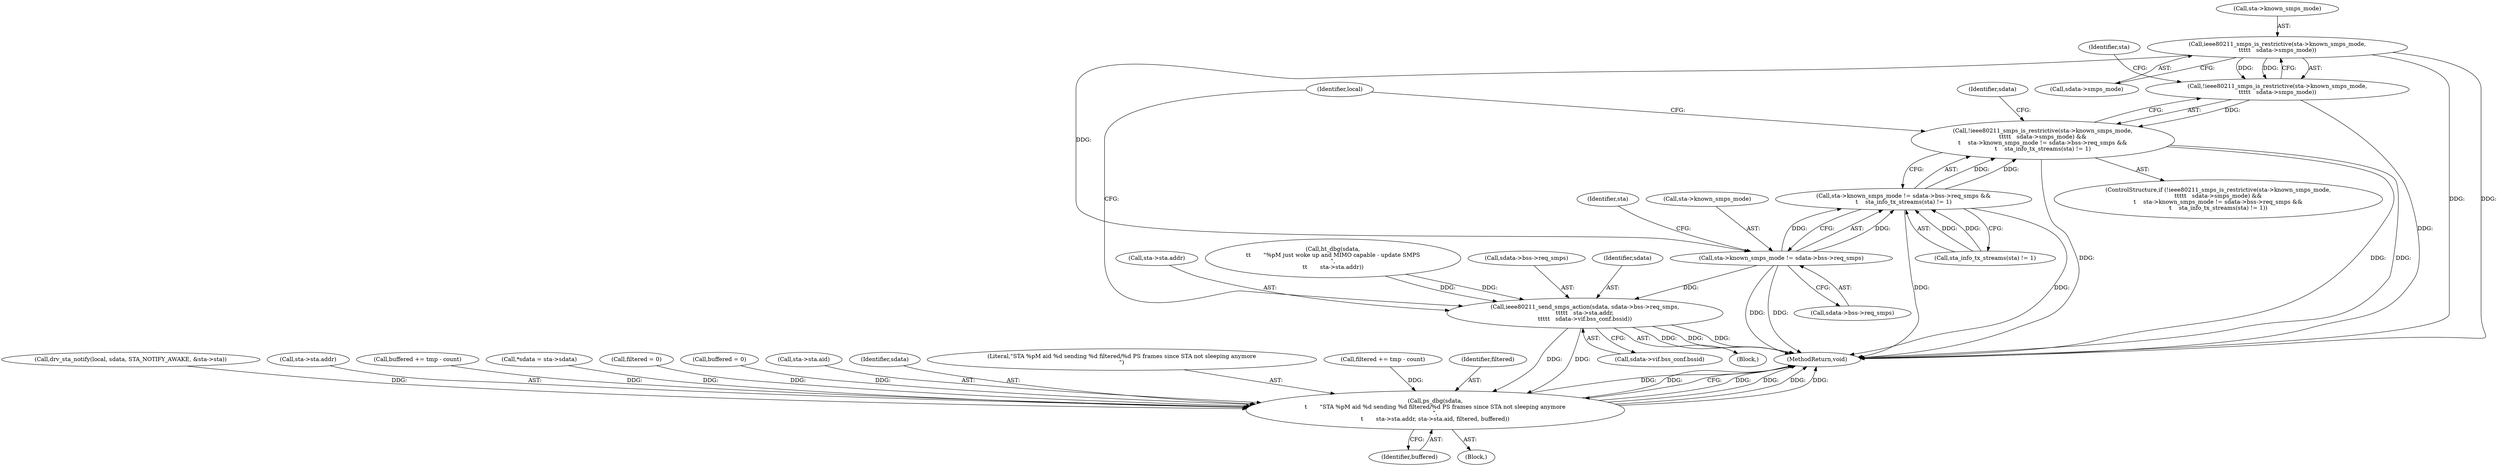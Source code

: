 digraph "0_linux_1d147bfa64293b2723c4fec50922168658e613ba@pointer" {
"1000279" [label="(Call,ieee80211_smps_is_restrictive(sta->known_smps_mode,\n\t\t\t\t\t   sdata->smps_mode))"];
"1000278" [label="(Call,!ieee80211_smps_is_restrictive(sta->known_smps_mode,\n\t\t\t\t\t   sdata->smps_mode))"];
"1000277" [label="(Call,!ieee80211_smps_is_restrictive(sta->known_smps_mode,\n\t\t\t\t\t   sdata->smps_mode) &&\n\t    sta->known_smps_mode != sdata->bss->req_smps &&\n\t    sta_info_tx_streams(sta) != 1)"];
"1000287" [label="(Call,sta->known_smps_mode != sdata->bss->req_smps)"];
"1000286" [label="(Call,sta->known_smps_mode != sdata->bss->req_smps &&\n\t    sta_info_tx_streams(sta) != 1)"];
"1000309" [label="(Call,ieee80211_send_smps_action(sdata, sdata->bss->req_smps,\n\t\t\t\t\t   sta->sta.addr,\n\t\t\t\t\t   sdata->vif.bss_conf.bssid))"];
"1000335" [label="(Call,ps_dbg(sdata,\n\t       \"STA %pM aid %d sending %d filtered/%d PS frames since STA not sleeping anymore\n\",\n\t       sta->sta.addr, sta->sta.aid, filtered, buffered))"];
"1000298" [label="(Identifier,sta)"];
"1000286" [label="(Call,sta->known_smps_mode != sdata->bss->req_smps &&\n\t    sta_info_tx_streams(sta) != 1)"];
"1000151" [label="(Call,drv_sta_notify(local, sdata, STA_NOTIFY_AWAKE, &sta->sta))"];
"1000279" [label="(Call,ieee80211_smps_is_restrictive(sta->known_smps_mode,\n\t\t\t\t\t   sdata->smps_mode))"];
"1000338" [label="(Call,sta->sta.addr)"];
"1000260" [label="(Call,buffered += tmp - count)"];
"1000107" [label="(Call,*sdata = sta->sdata)"];
"1000283" [label="(Call,sdata->smps_mode)"];
"1000309" [label="(Call,ieee80211_send_smps_action(sdata, sdata->bss->req_smps,\n\t\t\t\t\t   sta->sta.addr,\n\t\t\t\t\t   sdata->vif.bss_conf.bssid))"];
"1000316" [label="(Call,sta->sta.addr)"];
"1000311" [label="(Call,sdata->bss->req_smps)"];
"1000289" [label="(Identifier,sta)"];
"1000120" [label="(Call,filtered = 0)"];
"1000296" [label="(Call,sta_info_tx_streams(sta) != 1)"];
"1000124" [label="(Call,buffered = 0)"];
"1000276" [label="(ControlStructure,if (!ieee80211_smps_is_restrictive(sta->known_smps_mode,\n\t\t\t\t\t   sdata->smps_mode) &&\n\t    sta->known_smps_mode != sdata->bss->req_smps &&\n\t    sta_info_tx_streams(sta) != 1))"];
"1000287" [label="(Call,sta->known_smps_mode != sdata->bss->req_smps)"];
"1000310" [label="(Identifier,sdata)"];
"1000343" [label="(Call,sta->sta.aid)"];
"1000301" [label="(Call,ht_dbg(sdata,\n\t\t       \"%pM just woke up and MIMO capable - update SMPS\n\",\n\t\t       sta->sta.addr))"];
"1000278" [label="(Call,!ieee80211_smps_is_restrictive(sta->known_smps_mode,\n\t\t\t\t\t   sdata->smps_mode))"];
"1000302" [label="(Identifier,sdata)"];
"1000291" [label="(Call,sdata->bss->req_smps)"];
"1000277" [label="(Call,!ieee80211_smps_is_restrictive(sta->known_smps_mode,\n\t\t\t\t\t   sdata->smps_mode) &&\n\t    sta->known_smps_mode != sdata->bss->req_smps &&\n\t    sta_info_tx_streams(sta) != 1)"];
"1000336" [label="(Identifier,sdata)"];
"1000349" [label="(Identifier,buffered)"];
"1000337" [label="(Literal,\"STA %pM aid %d sending %d filtered/%d PS frames since STA not sleeping anymore\n\")"];
"1000218" [label="(Call,filtered += tmp - count)"];
"1000280" [label="(Call,sta->known_smps_mode)"];
"1000330" [label="(Identifier,local)"];
"1000300" [label="(Block,)"];
"1000350" [label="(MethodReturn,void)"];
"1000105" [label="(Block,)"];
"1000321" [label="(Call,sdata->vif.bss_conf.bssid)"];
"1000335" [label="(Call,ps_dbg(sdata,\n\t       \"STA %pM aid %d sending %d filtered/%d PS frames since STA not sleeping anymore\n\",\n\t       sta->sta.addr, sta->sta.aid, filtered, buffered))"];
"1000348" [label="(Identifier,filtered)"];
"1000288" [label="(Call,sta->known_smps_mode)"];
"1000279" -> "1000278"  [label="AST: "];
"1000279" -> "1000283"  [label="CFG: "];
"1000280" -> "1000279"  [label="AST: "];
"1000283" -> "1000279"  [label="AST: "];
"1000278" -> "1000279"  [label="CFG: "];
"1000279" -> "1000350"  [label="DDG: "];
"1000279" -> "1000350"  [label="DDG: "];
"1000279" -> "1000278"  [label="DDG: "];
"1000279" -> "1000278"  [label="DDG: "];
"1000279" -> "1000287"  [label="DDG: "];
"1000278" -> "1000277"  [label="AST: "];
"1000289" -> "1000278"  [label="CFG: "];
"1000277" -> "1000278"  [label="CFG: "];
"1000278" -> "1000350"  [label="DDG: "];
"1000278" -> "1000277"  [label="DDG: "];
"1000277" -> "1000276"  [label="AST: "];
"1000277" -> "1000286"  [label="CFG: "];
"1000286" -> "1000277"  [label="AST: "];
"1000302" -> "1000277"  [label="CFG: "];
"1000330" -> "1000277"  [label="CFG: "];
"1000277" -> "1000350"  [label="DDG: "];
"1000277" -> "1000350"  [label="DDG: "];
"1000277" -> "1000350"  [label="DDG: "];
"1000286" -> "1000277"  [label="DDG: "];
"1000286" -> "1000277"  [label="DDG: "];
"1000287" -> "1000286"  [label="AST: "];
"1000287" -> "1000291"  [label="CFG: "];
"1000288" -> "1000287"  [label="AST: "];
"1000291" -> "1000287"  [label="AST: "];
"1000298" -> "1000287"  [label="CFG: "];
"1000286" -> "1000287"  [label="CFG: "];
"1000287" -> "1000350"  [label="DDG: "];
"1000287" -> "1000350"  [label="DDG: "];
"1000287" -> "1000286"  [label="DDG: "];
"1000287" -> "1000286"  [label="DDG: "];
"1000287" -> "1000309"  [label="DDG: "];
"1000286" -> "1000296"  [label="CFG: "];
"1000296" -> "1000286"  [label="AST: "];
"1000286" -> "1000350"  [label="DDG: "];
"1000286" -> "1000350"  [label="DDG: "];
"1000296" -> "1000286"  [label="DDG: "];
"1000296" -> "1000286"  [label="DDG: "];
"1000309" -> "1000300"  [label="AST: "];
"1000309" -> "1000321"  [label="CFG: "];
"1000310" -> "1000309"  [label="AST: "];
"1000311" -> "1000309"  [label="AST: "];
"1000316" -> "1000309"  [label="AST: "];
"1000321" -> "1000309"  [label="AST: "];
"1000330" -> "1000309"  [label="CFG: "];
"1000309" -> "1000350"  [label="DDG: "];
"1000309" -> "1000350"  [label="DDG: "];
"1000309" -> "1000350"  [label="DDG: "];
"1000301" -> "1000309"  [label="DDG: "];
"1000301" -> "1000309"  [label="DDG: "];
"1000309" -> "1000335"  [label="DDG: "];
"1000309" -> "1000335"  [label="DDG: "];
"1000335" -> "1000105"  [label="AST: "];
"1000335" -> "1000349"  [label="CFG: "];
"1000336" -> "1000335"  [label="AST: "];
"1000337" -> "1000335"  [label="AST: "];
"1000338" -> "1000335"  [label="AST: "];
"1000343" -> "1000335"  [label="AST: "];
"1000348" -> "1000335"  [label="AST: "];
"1000349" -> "1000335"  [label="AST: "];
"1000350" -> "1000335"  [label="CFG: "];
"1000335" -> "1000350"  [label="DDG: "];
"1000335" -> "1000350"  [label="DDG: "];
"1000335" -> "1000350"  [label="DDG: "];
"1000335" -> "1000350"  [label="DDG: "];
"1000335" -> "1000350"  [label="DDG: "];
"1000335" -> "1000350"  [label="DDG: "];
"1000107" -> "1000335"  [label="DDG: "];
"1000151" -> "1000335"  [label="DDG: "];
"1000218" -> "1000335"  [label="DDG: "];
"1000120" -> "1000335"  [label="DDG: "];
"1000124" -> "1000335"  [label="DDG: "];
"1000260" -> "1000335"  [label="DDG: "];
}
